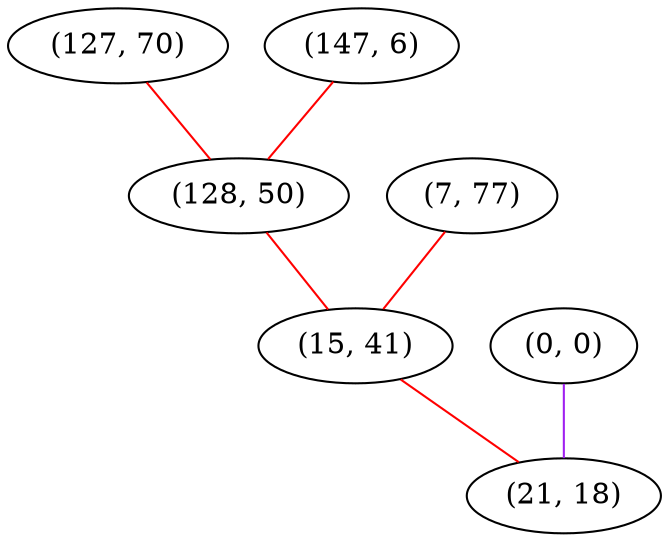 graph "" {
"(127, 70)";
"(0, 0)";
"(147, 6)";
"(7, 77)";
"(128, 50)";
"(15, 41)";
"(21, 18)";
"(127, 70)" -- "(128, 50)"  [color=red, key=0, weight=1];
"(0, 0)" -- "(21, 18)"  [color=purple, key=0, weight=4];
"(147, 6)" -- "(128, 50)"  [color=red, key=0, weight=1];
"(7, 77)" -- "(15, 41)"  [color=red, key=0, weight=1];
"(128, 50)" -- "(15, 41)"  [color=red, key=0, weight=1];
"(15, 41)" -- "(21, 18)"  [color=red, key=0, weight=1];
}
